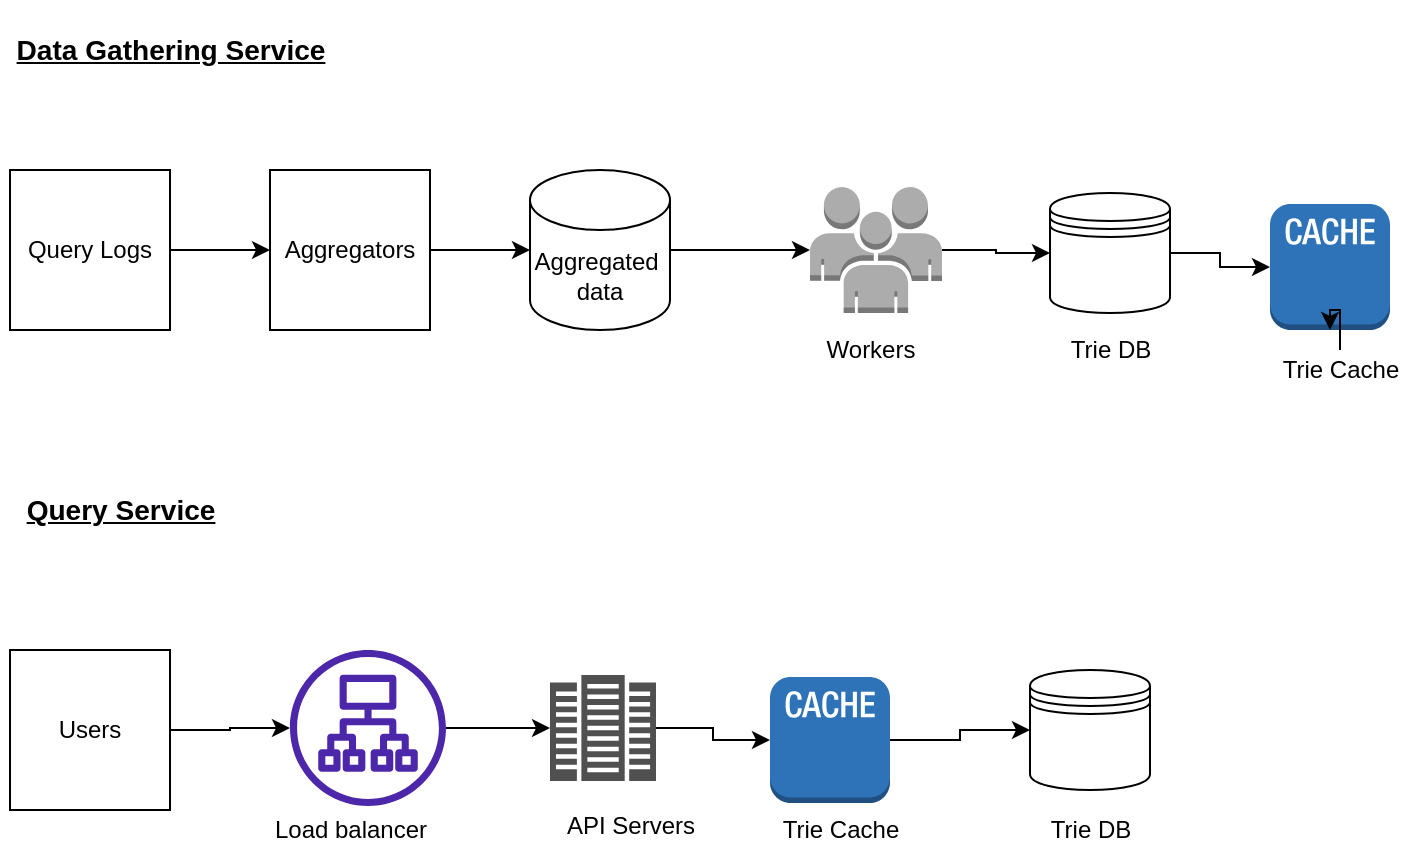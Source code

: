 <mxfile version="18.1.3" type="device"><diagram id="pDed1_cHY7gdh0B4S70k" name="Page-1"><mxGraphModel dx="1796" dy="1714" grid="1" gridSize="10" guides="1" tooltips="1" connect="1" arrows="1" fold="1" page="1" pageScale="1" pageWidth="850" pageHeight="1100" math="0" shadow="0"><root><mxCell id="0"/><mxCell id="1" parent="0"/><mxCell id="CEsFu4TFR4Qpo8482Vv7-1" value="&lt;h3&gt;&lt;u&gt;Data Gathering Service&lt;/u&gt;&lt;/h3&gt;" style="text;html=1;align=center;verticalAlign=middle;resizable=0;points=[];autosize=1;strokeColor=none;fillColor=none;" vertex="1" parent="1"><mxGeometry x="-5" y="-5" width="170" height="50" as="geometry"/></mxCell><mxCell id="CEsFu4TFR4Qpo8482Vv7-4" style="edgeStyle=orthogonalEdgeStyle;rounded=0;orthogonalLoop=1;jettySize=auto;html=1;entryX=0;entryY=0.5;entryDx=0;entryDy=0;" edge="1" parent="1" source="CEsFu4TFR4Qpo8482Vv7-2" target="CEsFu4TFR4Qpo8482Vv7-3"><mxGeometry relative="1" as="geometry"/></mxCell><mxCell id="CEsFu4TFR4Qpo8482Vv7-2" value="Query Logs" style="whiteSpace=wrap;html=1;aspect=fixed;" vertex="1" parent="1"><mxGeometry y="80" width="80" height="80" as="geometry"/></mxCell><mxCell id="CEsFu4TFR4Qpo8482Vv7-6" style="edgeStyle=orthogonalEdgeStyle;rounded=0;orthogonalLoop=1;jettySize=auto;html=1;exitX=1;exitY=0.5;exitDx=0;exitDy=0;entryX=0;entryY=0.5;entryDx=0;entryDy=0;entryPerimeter=0;" edge="1" parent="1" source="CEsFu4TFR4Qpo8482Vv7-3" target="CEsFu4TFR4Qpo8482Vv7-5"><mxGeometry relative="1" as="geometry"/></mxCell><mxCell id="CEsFu4TFR4Qpo8482Vv7-3" value="Aggregators" style="whiteSpace=wrap;html=1;aspect=fixed;" vertex="1" parent="1"><mxGeometry x="130" y="80" width="80" height="80" as="geometry"/></mxCell><mxCell id="CEsFu4TFR4Qpo8482Vv7-8" style="edgeStyle=orthogonalEdgeStyle;rounded=0;orthogonalLoop=1;jettySize=auto;html=1;exitX=1;exitY=0.5;exitDx=0;exitDy=0;exitPerimeter=0;" edge="1" parent="1" source="CEsFu4TFR4Qpo8482Vv7-5" target="CEsFu4TFR4Qpo8482Vv7-7"><mxGeometry relative="1" as="geometry"/></mxCell><mxCell id="CEsFu4TFR4Qpo8482Vv7-5" value="Aggregated&amp;nbsp;&lt;br&gt;data" style="shape=cylinder3;whiteSpace=wrap;html=1;boundedLbl=1;backgroundOutline=1;size=15;" vertex="1" parent="1"><mxGeometry x="260" y="80" width="70" height="80" as="geometry"/></mxCell><mxCell id="CEsFu4TFR4Qpo8482Vv7-12" style="edgeStyle=orthogonalEdgeStyle;rounded=0;orthogonalLoop=1;jettySize=auto;html=1;exitX=1;exitY=0.5;exitDx=0;exitDy=0;exitPerimeter=0;entryX=0;entryY=0.5;entryDx=0;entryDy=0;" edge="1" parent="1" source="CEsFu4TFR4Qpo8482Vv7-7" target="CEsFu4TFR4Qpo8482Vv7-11"><mxGeometry relative="1" as="geometry"/></mxCell><mxCell id="CEsFu4TFR4Qpo8482Vv7-7" value="" style="outlineConnect=0;dashed=0;verticalLabelPosition=bottom;verticalAlign=top;align=center;html=1;shape=mxgraph.aws3.users;fillColor=#ACACAC;gradientColor=none;" vertex="1" parent="1"><mxGeometry x="400" y="88.5" width="66" height="63" as="geometry"/></mxCell><mxCell id="CEsFu4TFR4Qpo8482Vv7-9" value="Workers" style="text;html=1;align=center;verticalAlign=middle;resizable=0;points=[];autosize=1;strokeColor=none;fillColor=none;" vertex="1" parent="1"><mxGeometry x="400" y="160" width="60" height="20" as="geometry"/></mxCell><mxCell id="CEsFu4TFR4Qpo8482Vv7-16" style="edgeStyle=orthogonalEdgeStyle;rounded=0;orthogonalLoop=1;jettySize=auto;html=1;" edge="1" parent="1" source="CEsFu4TFR4Qpo8482Vv7-11" target="CEsFu4TFR4Qpo8482Vv7-14"><mxGeometry relative="1" as="geometry"/></mxCell><mxCell id="CEsFu4TFR4Qpo8482Vv7-11" value="" style="shape=datastore;whiteSpace=wrap;html=1;" vertex="1" parent="1"><mxGeometry x="520" y="91.5" width="60" height="60" as="geometry"/></mxCell><mxCell id="CEsFu4TFR4Qpo8482Vv7-13" value="Trie DB" style="text;html=1;align=center;verticalAlign=middle;resizable=0;points=[];autosize=1;strokeColor=none;fillColor=none;" vertex="1" parent="1"><mxGeometry x="520" y="160" width="60" height="20" as="geometry"/></mxCell><mxCell id="CEsFu4TFR4Qpo8482Vv7-14" value="" style="outlineConnect=0;dashed=0;verticalLabelPosition=bottom;verticalAlign=top;align=center;html=1;shape=mxgraph.aws3.cache_node;fillColor=#2E73B8;gradientColor=none;" vertex="1" parent="1"><mxGeometry x="630" y="97" width="60" height="63" as="geometry"/></mxCell><mxCell id="CEsFu4TFR4Qpo8482Vv7-25" value="" style="edgeStyle=orthogonalEdgeStyle;rounded=0;orthogonalLoop=1;jettySize=auto;html=1;" edge="1" parent="1" source="CEsFu4TFR4Qpo8482Vv7-15" target="CEsFu4TFR4Qpo8482Vv7-14"><mxGeometry relative="1" as="geometry"/></mxCell><mxCell id="CEsFu4TFR4Qpo8482Vv7-15" value="Trie Cache" style="text;html=1;align=center;verticalAlign=middle;resizable=0;points=[];autosize=1;strokeColor=none;fillColor=none;" vertex="1" parent="1"><mxGeometry x="630" y="170" width="70" height="20" as="geometry"/></mxCell><mxCell id="CEsFu4TFR4Qpo8482Vv7-17" value="&lt;h3&gt;&lt;u&gt;Query Service&lt;/u&gt;&lt;/h3&gt;" style="text;html=1;align=center;verticalAlign=middle;resizable=0;points=[];autosize=1;strokeColor=none;fillColor=none;" vertex="1" parent="1"><mxGeometry y="225" width="110" height="50" as="geometry"/></mxCell><mxCell id="CEsFu4TFR4Qpo8482Vv7-21" style="edgeStyle=orthogonalEdgeStyle;rounded=0;orthogonalLoop=1;jettySize=auto;html=1;exitX=1;exitY=0.5;exitDx=0;exitDy=0;" edge="1" parent="1" source="CEsFu4TFR4Qpo8482Vv7-18" target="CEsFu4TFR4Qpo8482Vv7-19"><mxGeometry relative="1" as="geometry"/></mxCell><mxCell id="CEsFu4TFR4Qpo8482Vv7-18" value="Users" style="whiteSpace=wrap;html=1;aspect=fixed;" vertex="1" parent="1"><mxGeometry y="320" width="80" height="80" as="geometry"/></mxCell><mxCell id="CEsFu4TFR4Qpo8482Vv7-22" style="edgeStyle=orthogonalEdgeStyle;rounded=0;orthogonalLoop=1;jettySize=auto;html=1;" edge="1" parent="1" source="CEsFu4TFR4Qpo8482Vv7-19" target="CEsFu4TFR4Qpo8482Vv7-20"><mxGeometry relative="1" as="geometry"/></mxCell><mxCell id="CEsFu4TFR4Qpo8482Vv7-19" value="" style="sketch=0;outlineConnect=0;fontColor=#232F3E;gradientColor=none;fillColor=#4D27AA;strokeColor=none;dashed=0;verticalLabelPosition=bottom;verticalAlign=top;align=center;html=1;fontSize=12;fontStyle=0;aspect=fixed;pointerEvents=1;shape=mxgraph.aws4.application_load_balancer;" vertex="1" parent="1"><mxGeometry x="140" y="320" width="78" height="78" as="geometry"/></mxCell><mxCell id="CEsFu4TFR4Qpo8482Vv7-31" style="edgeStyle=orthogonalEdgeStyle;rounded=0;orthogonalLoop=1;jettySize=auto;html=1;entryX=0;entryY=0.5;entryDx=0;entryDy=0;entryPerimeter=0;" edge="1" parent="1" source="CEsFu4TFR4Qpo8482Vv7-20" target="CEsFu4TFR4Qpo8482Vv7-26"><mxGeometry relative="1" as="geometry"/></mxCell><mxCell id="CEsFu4TFR4Qpo8482Vv7-20" value="" style="sketch=0;pointerEvents=1;shadow=0;dashed=0;html=1;strokeColor=none;fillColor=#505050;labelPosition=center;verticalLabelPosition=bottom;verticalAlign=top;outlineConnect=0;align=center;shape=mxgraph.office.servers.datacenter;" vertex="1" parent="1"><mxGeometry x="270" y="332.5" width="53" height="53" as="geometry"/></mxCell><mxCell id="CEsFu4TFR4Qpo8482Vv7-23" value="Load balancer" style="text;html=1;align=center;verticalAlign=middle;resizable=0;points=[];autosize=1;strokeColor=none;fillColor=none;" vertex="1" parent="1"><mxGeometry x="125" y="400" width="90" height="20" as="geometry"/></mxCell><mxCell id="CEsFu4TFR4Qpo8482Vv7-24" value="API Servers" style="text;html=1;align=center;verticalAlign=middle;resizable=0;points=[];autosize=1;strokeColor=none;fillColor=none;" vertex="1" parent="1"><mxGeometry x="270" y="398" width="80" height="20" as="geometry"/></mxCell><mxCell id="CEsFu4TFR4Qpo8482Vv7-32" style="edgeStyle=orthogonalEdgeStyle;rounded=0;orthogonalLoop=1;jettySize=auto;html=1;entryX=0;entryY=0.5;entryDx=0;entryDy=0;" edge="1" parent="1" source="CEsFu4TFR4Qpo8482Vv7-26" target="CEsFu4TFR4Qpo8482Vv7-27"><mxGeometry relative="1" as="geometry"/></mxCell><mxCell id="CEsFu4TFR4Qpo8482Vv7-26" value="" style="outlineConnect=0;dashed=0;verticalLabelPosition=bottom;verticalAlign=top;align=center;html=1;shape=mxgraph.aws3.cache_node;fillColor=#2E73B8;gradientColor=none;" vertex="1" parent="1"><mxGeometry x="380" y="333.5" width="60" height="63" as="geometry"/></mxCell><mxCell id="CEsFu4TFR4Qpo8482Vv7-27" value="" style="shape=datastore;whiteSpace=wrap;html=1;" vertex="1" parent="1"><mxGeometry x="510" y="330" width="60" height="60" as="geometry"/></mxCell><mxCell id="CEsFu4TFR4Qpo8482Vv7-29" value="Trie Cache" style="text;html=1;align=center;verticalAlign=middle;resizable=0;points=[];autosize=1;strokeColor=none;fillColor=none;" vertex="1" parent="1"><mxGeometry x="380" y="400" width="70" height="20" as="geometry"/></mxCell><mxCell id="CEsFu4TFR4Qpo8482Vv7-30" value="Trie DB" style="text;html=1;align=center;verticalAlign=middle;resizable=0;points=[];autosize=1;strokeColor=none;fillColor=none;" vertex="1" parent="1"><mxGeometry x="510" y="400" width="60" height="20" as="geometry"/></mxCell></root></mxGraphModel></diagram></mxfile>